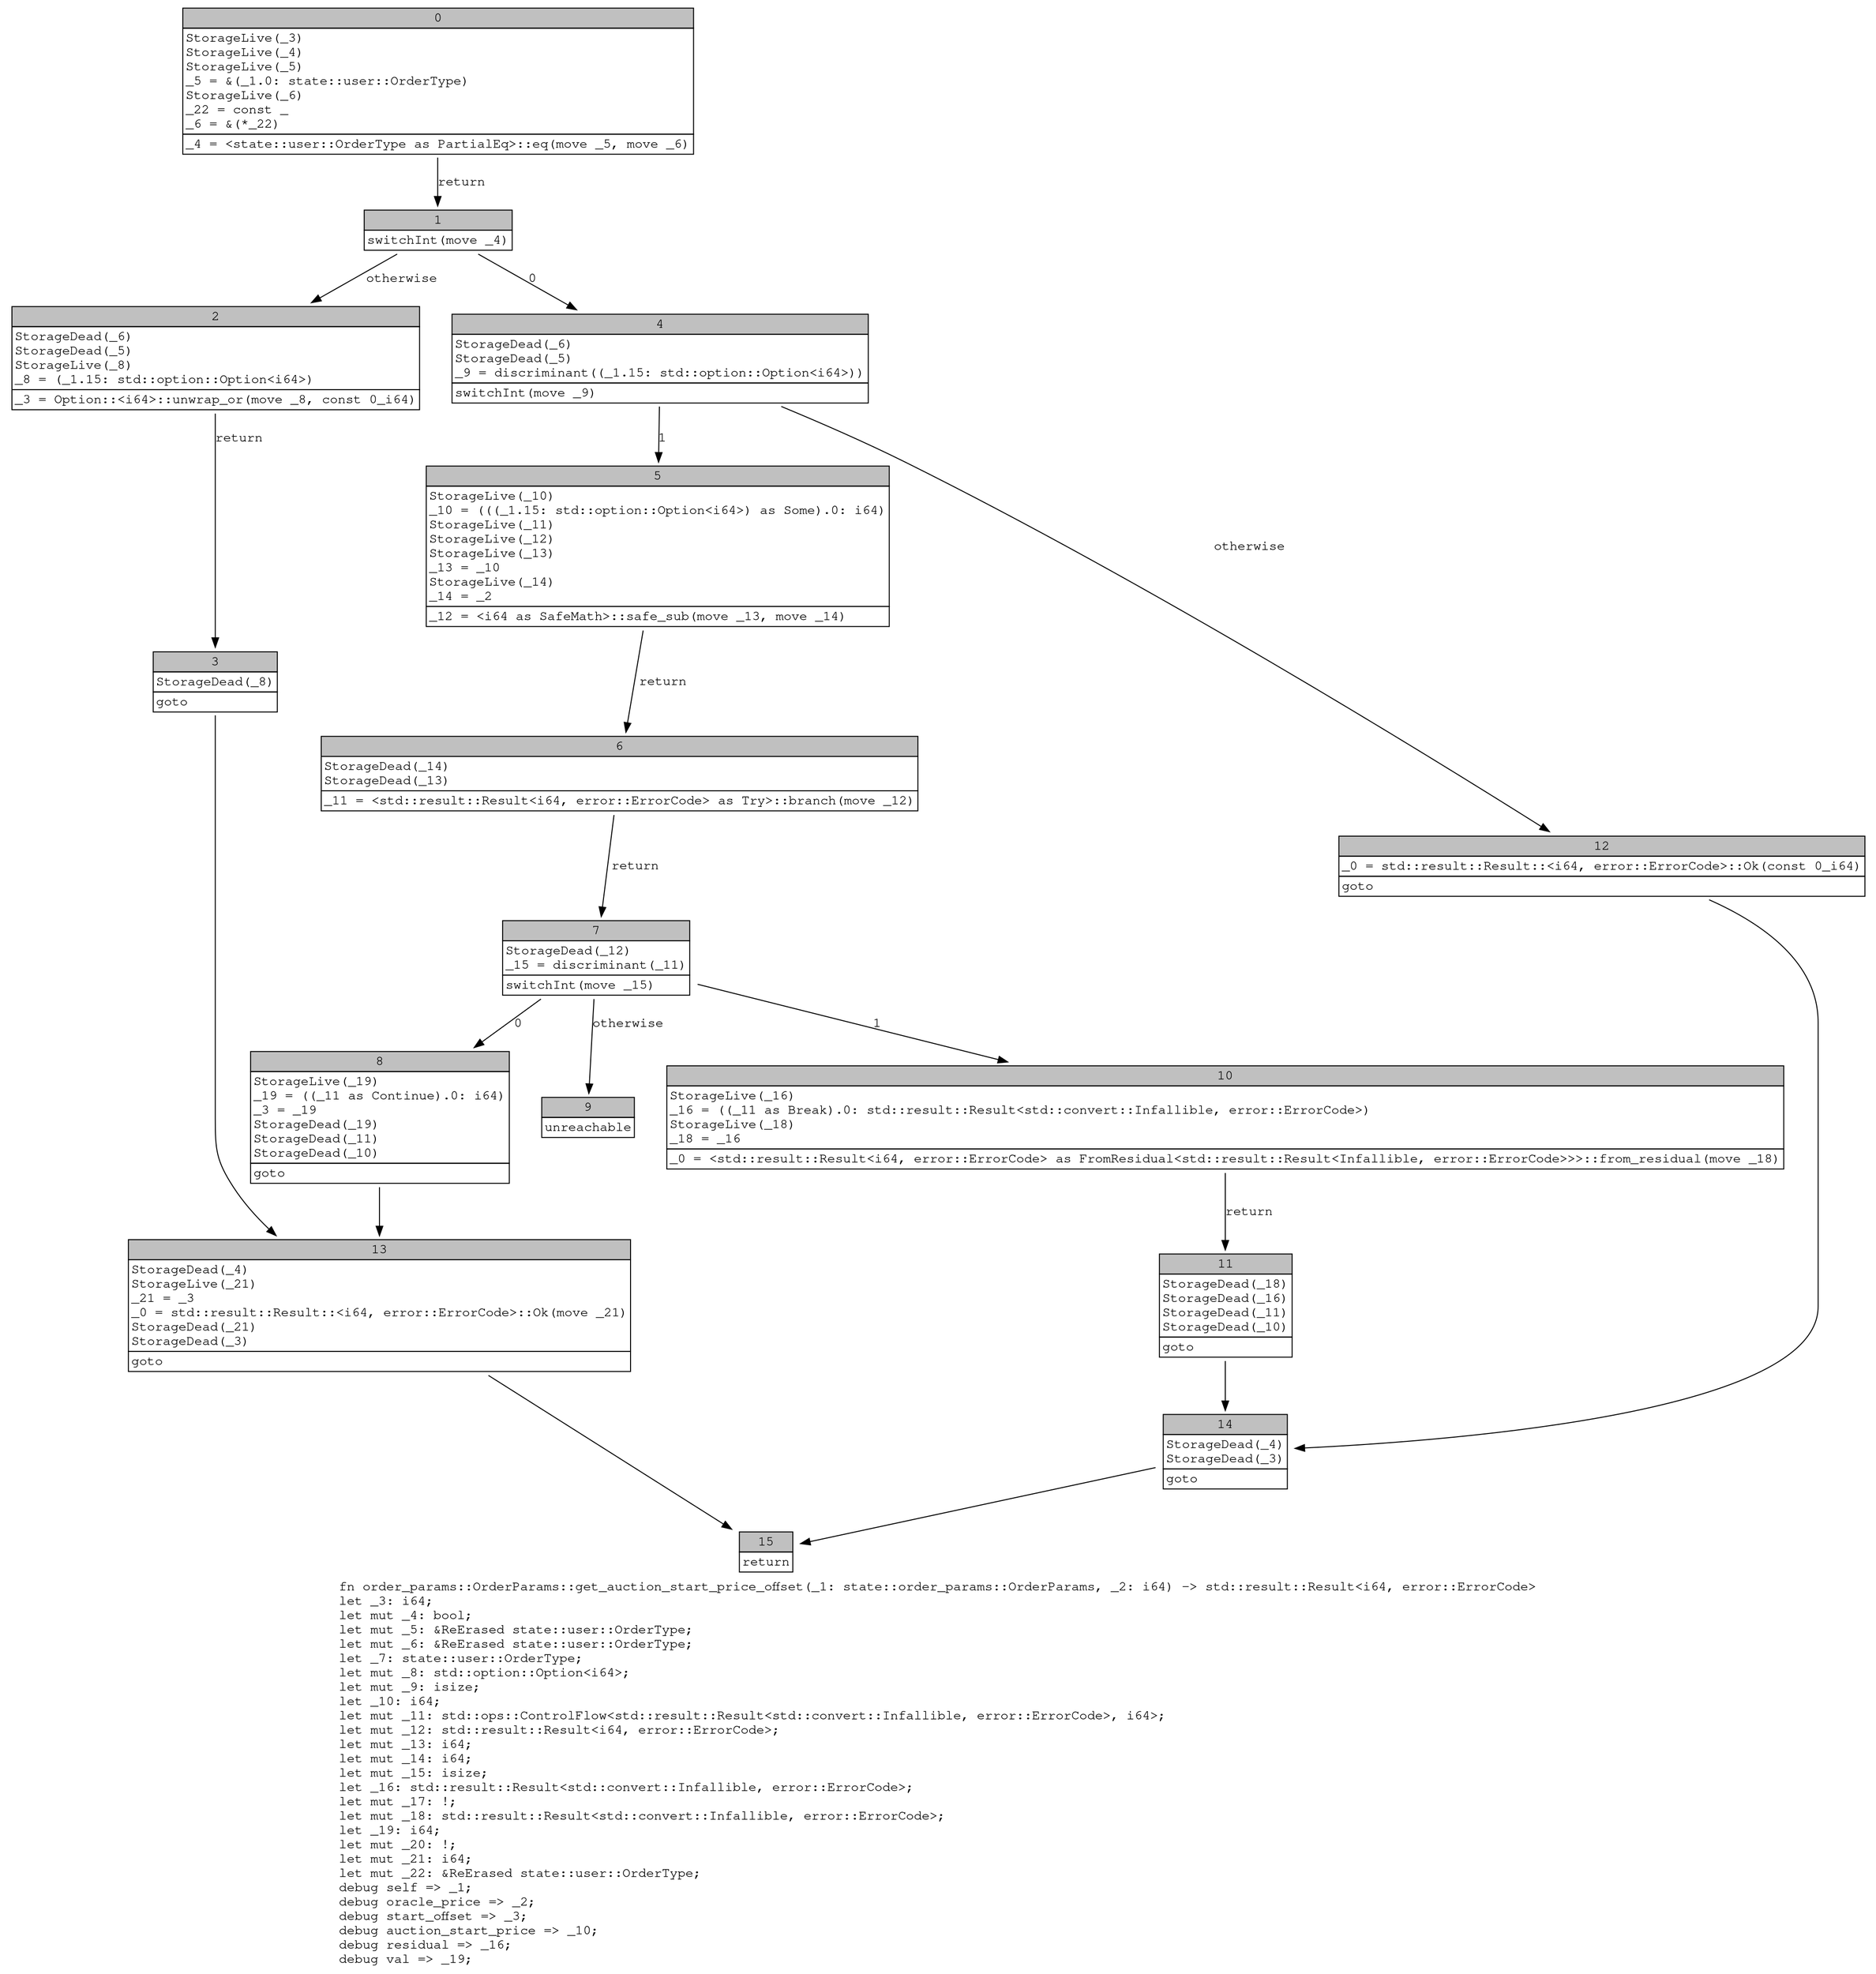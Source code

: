 digraph Mir_0_3637 {
    graph [fontname="Courier, monospace"];
    node [fontname="Courier, monospace"];
    edge [fontname="Courier, monospace"];
    label=<fn order_params::OrderParams::get_auction_start_price_offset(_1: state::order_params::OrderParams, _2: i64) -&gt; std::result::Result&lt;i64, error::ErrorCode&gt;<br align="left"/>let _3: i64;<br align="left"/>let mut _4: bool;<br align="left"/>let mut _5: &amp;ReErased state::user::OrderType;<br align="left"/>let mut _6: &amp;ReErased state::user::OrderType;<br align="left"/>let _7: state::user::OrderType;<br align="left"/>let mut _8: std::option::Option&lt;i64&gt;;<br align="left"/>let mut _9: isize;<br align="left"/>let _10: i64;<br align="left"/>let mut _11: std::ops::ControlFlow&lt;std::result::Result&lt;std::convert::Infallible, error::ErrorCode&gt;, i64&gt;;<br align="left"/>let mut _12: std::result::Result&lt;i64, error::ErrorCode&gt;;<br align="left"/>let mut _13: i64;<br align="left"/>let mut _14: i64;<br align="left"/>let mut _15: isize;<br align="left"/>let _16: std::result::Result&lt;std::convert::Infallible, error::ErrorCode&gt;;<br align="left"/>let mut _17: !;<br align="left"/>let mut _18: std::result::Result&lt;std::convert::Infallible, error::ErrorCode&gt;;<br align="left"/>let _19: i64;<br align="left"/>let mut _20: !;<br align="left"/>let mut _21: i64;<br align="left"/>let mut _22: &amp;ReErased state::user::OrderType;<br align="left"/>debug self =&gt; _1;<br align="left"/>debug oracle_price =&gt; _2;<br align="left"/>debug start_offset =&gt; _3;<br align="left"/>debug auction_start_price =&gt; _10;<br align="left"/>debug residual =&gt; _16;<br align="left"/>debug val =&gt; _19;<br align="left"/>>;
    bb0__0_3637 [shape="none", label=<<table border="0" cellborder="1" cellspacing="0"><tr><td bgcolor="gray" align="center" colspan="1">0</td></tr><tr><td align="left" balign="left">StorageLive(_3)<br/>StorageLive(_4)<br/>StorageLive(_5)<br/>_5 = &amp;(_1.0: state::user::OrderType)<br/>StorageLive(_6)<br/>_22 = const _<br/>_6 = &amp;(*_22)<br/></td></tr><tr><td align="left">_4 = &lt;state::user::OrderType as PartialEq&gt;::eq(move _5, move _6)</td></tr></table>>];
    bb1__0_3637 [shape="none", label=<<table border="0" cellborder="1" cellspacing="0"><tr><td bgcolor="gray" align="center" colspan="1">1</td></tr><tr><td align="left">switchInt(move _4)</td></tr></table>>];
    bb2__0_3637 [shape="none", label=<<table border="0" cellborder="1" cellspacing="0"><tr><td bgcolor="gray" align="center" colspan="1">2</td></tr><tr><td align="left" balign="left">StorageDead(_6)<br/>StorageDead(_5)<br/>StorageLive(_8)<br/>_8 = (_1.15: std::option::Option&lt;i64&gt;)<br/></td></tr><tr><td align="left">_3 = Option::&lt;i64&gt;::unwrap_or(move _8, const 0_i64)</td></tr></table>>];
    bb3__0_3637 [shape="none", label=<<table border="0" cellborder="1" cellspacing="0"><tr><td bgcolor="gray" align="center" colspan="1">3</td></tr><tr><td align="left" balign="left">StorageDead(_8)<br/></td></tr><tr><td align="left">goto</td></tr></table>>];
    bb4__0_3637 [shape="none", label=<<table border="0" cellborder="1" cellspacing="0"><tr><td bgcolor="gray" align="center" colspan="1">4</td></tr><tr><td align="left" balign="left">StorageDead(_6)<br/>StorageDead(_5)<br/>_9 = discriminant((_1.15: std::option::Option&lt;i64&gt;))<br/></td></tr><tr><td align="left">switchInt(move _9)</td></tr></table>>];
    bb5__0_3637 [shape="none", label=<<table border="0" cellborder="1" cellspacing="0"><tr><td bgcolor="gray" align="center" colspan="1">5</td></tr><tr><td align="left" balign="left">StorageLive(_10)<br/>_10 = (((_1.15: std::option::Option&lt;i64&gt;) as Some).0: i64)<br/>StorageLive(_11)<br/>StorageLive(_12)<br/>StorageLive(_13)<br/>_13 = _10<br/>StorageLive(_14)<br/>_14 = _2<br/></td></tr><tr><td align="left">_12 = &lt;i64 as SafeMath&gt;::safe_sub(move _13, move _14)</td></tr></table>>];
    bb6__0_3637 [shape="none", label=<<table border="0" cellborder="1" cellspacing="0"><tr><td bgcolor="gray" align="center" colspan="1">6</td></tr><tr><td align="left" balign="left">StorageDead(_14)<br/>StorageDead(_13)<br/></td></tr><tr><td align="left">_11 = &lt;std::result::Result&lt;i64, error::ErrorCode&gt; as Try&gt;::branch(move _12)</td></tr></table>>];
    bb7__0_3637 [shape="none", label=<<table border="0" cellborder="1" cellspacing="0"><tr><td bgcolor="gray" align="center" colspan="1">7</td></tr><tr><td align="left" balign="left">StorageDead(_12)<br/>_15 = discriminant(_11)<br/></td></tr><tr><td align="left">switchInt(move _15)</td></tr></table>>];
    bb8__0_3637 [shape="none", label=<<table border="0" cellborder="1" cellspacing="0"><tr><td bgcolor="gray" align="center" colspan="1">8</td></tr><tr><td align="left" balign="left">StorageLive(_19)<br/>_19 = ((_11 as Continue).0: i64)<br/>_3 = _19<br/>StorageDead(_19)<br/>StorageDead(_11)<br/>StorageDead(_10)<br/></td></tr><tr><td align="left">goto</td></tr></table>>];
    bb9__0_3637 [shape="none", label=<<table border="0" cellborder="1" cellspacing="0"><tr><td bgcolor="gray" align="center" colspan="1">9</td></tr><tr><td align="left">unreachable</td></tr></table>>];
    bb10__0_3637 [shape="none", label=<<table border="0" cellborder="1" cellspacing="0"><tr><td bgcolor="gray" align="center" colspan="1">10</td></tr><tr><td align="left" balign="left">StorageLive(_16)<br/>_16 = ((_11 as Break).0: std::result::Result&lt;std::convert::Infallible, error::ErrorCode&gt;)<br/>StorageLive(_18)<br/>_18 = _16<br/></td></tr><tr><td align="left">_0 = &lt;std::result::Result&lt;i64, error::ErrorCode&gt; as FromResidual&lt;std::result::Result&lt;Infallible, error::ErrorCode&gt;&gt;&gt;::from_residual(move _18)</td></tr></table>>];
    bb11__0_3637 [shape="none", label=<<table border="0" cellborder="1" cellspacing="0"><tr><td bgcolor="gray" align="center" colspan="1">11</td></tr><tr><td align="left" balign="left">StorageDead(_18)<br/>StorageDead(_16)<br/>StorageDead(_11)<br/>StorageDead(_10)<br/></td></tr><tr><td align="left">goto</td></tr></table>>];
    bb12__0_3637 [shape="none", label=<<table border="0" cellborder="1" cellspacing="0"><tr><td bgcolor="gray" align="center" colspan="1">12</td></tr><tr><td align="left" balign="left">_0 = std::result::Result::&lt;i64, error::ErrorCode&gt;::Ok(const 0_i64)<br/></td></tr><tr><td align="left">goto</td></tr></table>>];
    bb13__0_3637 [shape="none", label=<<table border="0" cellborder="1" cellspacing="0"><tr><td bgcolor="gray" align="center" colspan="1">13</td></tr><tr><td align="left" balign="left">StorageDead(_4)<br/>StorageLive(_21)<br/>_21 = _3<br/>_0 = std::result::Result::&lt;i64, error::ErrorCode&gt;::Ok(move _21)<br/>StorageDead(_21)<br/>StorageDead(_3)<br/></td></tr><tr><td align="left">goto</td></tr></table>>];
    bb14__0_3637 [shape="none", label=<<table border="0" cellborder="1" cellspacing="0"><tr><td bgcolor="gray" align="center" colspan="1">14</td></tr><tr><td align="left" balign="left">StorageDead(_4)<br/>StorageDead(_3)<br/></td></tr><tr><td align="left">goto</td></tr></table>>];
    bb15__0_3637 [shape="none", label=<<table border="0" cellborder="1" cellspacing="0"><tr><td bgcolor="gray" align="center" colspan="1">15</td></tr><tr><td align="left">return</td></tr></table>>];
    bb0__0_3637 -> bb1__0_3637 [label="return"];
    bb1__0_3637 -> bb4__0_3637 [label="0"];
    bb1__0_3637 -> bb2__0_3637 [label="otherwise"];
    bb2__0_3637 -> bb3__0_3637 [label="return"];
    bb3__0_3637 -> bb13__0_3637 [label=""];
    bb4__0_3637 -> bb5__0_3637 [label="1"];
    bb4__0_3637 -> bb12__0_3637 [label="otherwise"];
    bb5__0_3637 -> bb6__0_3637 [label="return"];
    bb6__0_3637 -> bb7__0_3637 [label="return"];
    bb7__0_3637 -> bb8__0_3637 [label="0"];
    bb7__0_3637 -> bb10__0_3637 [label="1"];
    bb7__0_3637 -> bb9__0_3637 [label="otherwise"];
    bb8__0_3637 -> bb13__0_3637 [label=""];
    bb10__0_3637 -> bb11__0_3637 [label="return"];
    bb11__0_3637 -> bb14__0_3637 [label=""];
    bb12__0_3637 -> bb14__0_3637 [label=""];
    bb13__0_3637 -> bb15__0_3637 [label=""];
    bb14__0_3637 -> bb15__0_3637 [label=""];
}
